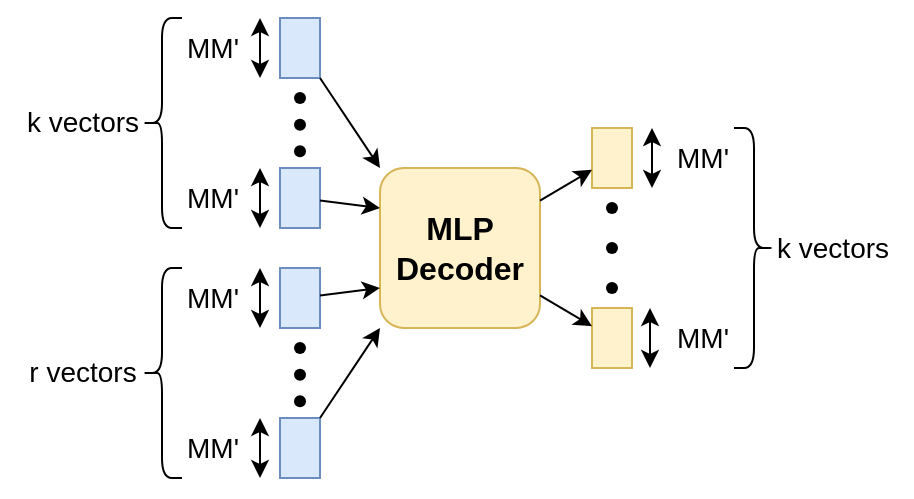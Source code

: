 <mxfile version="22.0.3" type="device">
  <diagram name="第 1 页" id="rIkYchXioQR5bGLsHgtp">
    <mxGraphModel dx="1036" dy="606" grid="1" gridSize="10" guides="1" tooltips="1" connect="1" arrows="1" fold="1" page="1" pageScale="1" pageWidth="827" pageHeight="1169" math="0" shadow="0">
      <root>
        <mxCell id="0" />
        <mxCell id="1" parent="0" />
        <mxCell id="hNFWA10LYT_GjPFSmTfn-1" value="" style="rounded=0;whiteSpace=wrap;html=1;strokeColor=none;" parent="1" vertex="1">
          <mxGeometry x="81" y="40" width="449" height="240" as="geometry" />
        </mxCell>
        <mxCell id="hNFWA10LYT_GjPFSmTfn-2" value="&lt;b&gt;&lt;font style=&quot;font-size: 16px;&quot;&gt;MLP&lt;br&gt;Decoder&lt;/font&gt;&lt;/b&gt;" style="rounded=1;whiteSpace=wrap;html=1;fillColor=#fff2cc;strokeColor=#d6b656;" parent="1" vertex="1">
          <mxGeometry x="270" y="120" width="80" height="80" as="geometry" />
        </mxCell>
        <mxCell id="hNFWA10LYT_GjPFSmTfn-3" value="&lt;font style=&quot;font-size: 14px;&quot;&gt;k vectors&lt;/font&gt;" style="text;html=1;align=center;verticalAlign=middle;resizable=0;points=[];autosize=1;strokeColor=none;fillColor=none;" parent="1" vertex="1">
          <mxGeometry x="80.5" y="82" width="80" height="30" as="geometry" />
        </mxCell>
        <mxCell id="hNFWA10LYT_GjPFSmTfn-4" value="" style="rounded=0;whiteSpace=wrap;html=1;fillColor=#fff2cc;strokeColor=#d6b656;" parent="1" vertex="1">
          <mxGeometry x="376" y="190" width="20" height="30" as="geometry" />
        </mxCell>
        <mxCell id="hNFWA10LYT_GjPFSmTfn-5" value="" style="shape=waypoint;sketch=0;fillStyle=solid;size=6;pointerEvents=1;points=[];fillColor=none;resizable=0;rotatable=0;perimeter=centerPerimeter;snapToPoint=1;" parent="1" vertex="1">
          <mxGeometry x="376" y="130" width="20" height="20" as="geometry" />
        </mxCell>
        <mxCell id="hNFWA10LYT_GjPFSmTfn-6" value="" style="shape=waypoint;sketch=0;fillStyle=solid;size=6;pointerEvents=1;points=[];fillColor=none;resizable=0;rotatable=0;perimeter=centerPerimeter;snapToPoint=1;" parent="1" vertex="1">
          <mxGeometry x="376" y="150" width="20" height="20" as="geometry" />
        </mxCell>
        <mxCell id="hNFWA10LYT_GjPFSmTfn-7" value="" style="shape=waypoint;sketch=0;fillStyle=solid;size=6;pointerEvents=1;points=[];fillColor=none;resizable=0;rotatable=0;perimeter=centerPerimeter;snapToPoint=1;" parent="1" vertex="1">
          <mxGeometry x="376" y="170" width="20" height="20" as="geometry" />
        </mxCell>
        <mxCell id="hNFWA10LYT_GjPFSmTfn-8" value="&lt;font style=&quot;font-size: 14px;&quot;&gt;k vectors&lt;/font&gt;" style="text;html=1;align=center;verticalAlign=middle;resizable=0;points=[];autosize=1;strokeColor=none;fillColor=none;" parent="1" vertex="1">
          <mxGeometry x="456" y="145" width="80" height="30" as="geometry" />
        </mxCell>
        <mxCell id="hNFWA10LYT_GjPFSmTfn-9" value="" style="endArrow=classic;startArrow=classic;html=1;rounded=0;" parent="1" edge="1">
          <mxGeometry width="50" height="50" relative="1" as="geometry">
            <mxPoint x="405" y="190" as="sourcePoint" />
            <mxPoint x="405" y="220" as="targetPoint" />
          </mxGeometry>
        </mxCell>
        <mxCell id="hNFWA10LYT_GjPFSmTfn-10" value="&lt;span style=&quot;font-size: 14px;&quot;&gt;MM&#39;&lt;/span&gt;" style="text;html=1;align=center;verticalAlign=middle;resizable=0;points=[];autosize=1;strokeColor=none;fillColor=none;" parent="1" vertex="1">
          <mxGeometry x="406" y="190" width="50" height="30" as="geometry" />
        </mxCell>
        <mxCell id="hNFWA10LYT_GjPFSmTfn-11" value="" style="shape=curlyBracket;whiteSpace=wrap;html=1;rounded=1;labelPosition=left;verticalLabelPosition=middle;align=right;verticalAlign=middle;" parent="1" vertex="1">
          <mxGeometry x="151" y="45" width="20" height="105" as="geometry" />
        </mxCell>
        <mxCell id="hNFWA10LYT_GjPFSmTfn-12" value="" style="group" parent="1" vertex="1" connectable="0">
          <mxGeometry x="220" y="200" width="20" height="40" as="geometry" />
        </mxCell>
        <mxCell id="hNFWA10LYT_GjPFSmTfn-13" value="" style="shape=waypoint;sketch=0;fillStyle=solid;size=6;pointerEvents=1;points=[];fillColor=none;resizable=0;rotatable=0;perimeter=centerPerimeter;snapToPoint=1;container=0;" parent="hNFWA10LYT_GjPFSmTfn-12" vertex="1">
          <mxGeometry width="20" height="20" as="geometry" />
        </mxCell>
        <mxCell id="hNFWA10LYT_GjPFSmTfn-14" value="" style="shape=waypoint;sketch=0;fillStyle=solid;size=6;pointerEvents=1;points=[];fillColor=none;resizable=0;rotatable=0;perimeter=centerPerimeter;snapToPoint=1;container=0;" parent="hNFWA10LYT_GjPFSmTfn-12" vertex="1">
          <mxGeometry y="13.333" width="20" height="20" as="geometry" />
        </mxCell>
        <mxCell id="hNFWA10LYT_GjPFSmTfn-15" value="" style="shape=waypoint;sketch=0;fillStyle=solid;size=6;pointerEvents=1;points=[];fillColor=none;resizable=0;rotatable=0;perimeter=centerPerimeter;snapToPoint=1;container=0;" parent="hNFWA10LYT_GjPFSmTfn-12" vertex="1">
          <mxGeometry y="26.667" width="20" height="20" as="geometry" />
        </mxCell>
        <mxCell id="hNFWA10LYT_GjPFSmTfn-16" value="" style="group" parent="1" vertex="1" connectable="0">
          <mxGeometry x="220" y="75" width="20" height="40" as="geometry" />
        </mxCell>
        <mxCell id="hNFWA10LYT_GjPFSmTfn-17" value="" style="shape=waypoint;sketch=0;fillStyle=solid;size=6;pointerEvents=1;points=[];fillColor=none;resizable=0;rotatable=0;perimeter=centerPerimeter;snapToPoint=1;container=0;" parent="hNFWA10LYT_GjPFSmTfn-16" vertex="1">
          <mxGeometry width="20" height="20" as="geometry" />
        </mxCell>
        <mxCell id="hNFWA10LYT_GjPFSmTfn-18" value="" style="shape=waypoint;sketch=0;fillStyle=solid;size=6;pointerEvents=1;points=[];fillColor=none;resizable=0;rotatable=0;perimeter=centerPerimeter;snapToPoint=1;container=0;" parent="hNFWA10LYT_GjPFSmTfn-16" vertex="1">
          <mxGeometry y="13.333" width="20" height="20" as="geometry" />
        </mxCell>
        <mxCell id="hNFWA10LYT_GjPFSmTfn-19" value="" style="shape=waypoint;sketch=0;fillStyle=solid;size=6;pointerEvents=1;points=[];fillColor=none;resizable=0;rotatable=0;perimeter=centerPerimeter;snapToPoint=1;container=0;" parent="hNFWA10LYT_GjPFSmTfn-16" vertex="1">
          <mxGeometry y="26.667" width="20" height="20" as="geometry" />
        </mxCell>
        <mxCell id="hNFWA10LYT_GjPFSmTfn-20" value="" style="group" parent="1" vertex="1" connectable="0">
          <mxGeometry x="160.5" y="45" width="79.5" height="30" as="geometry" />
        </mxCell>
        <mxCell id="hNFWA10LYT_GjPFSmTfn-21" value="" style="rounded=0;whiteSpace=wrap;html=1;fillColor=#dae8fc;strokeColor=#6c8ebf;container=0;" parent="hNFWA10LYT_GjPFSmTfn-20" vertex="1">
          <mxGeometry x="59.5" width="20" height="30" as="geometry" />
        </mxCell>
        <mxCell id="hNFWA10LYT_GjPFSmTfn-22" value="" style="endArrow=classic;startArrow=classic;html=1;rounded=0;" parent="hNFWA10LYT_GjPFSmTfn-20" edge="1">
          <mxGeometry width="50" height="50" relative="1" as="geometry">
            <mxPoint x="49.5" y="30" as="sourcePoint" />
            <mxPoint x="49.5" as="targetPoint" />
          </mxGeometry>
        </mxCell>
        <mxCell id="hNFWA10LYT_GjPFSmTfn-23" value="&lt;span style=&quot;font-size: 14px;&quot;&gt;MM&#39;&lt;/span&gt;" style="text;html=1;align=center;verticalAlign=middle;resizable=0;points=[];autosize=1;strokeColor=none;fillColor=none;container=0;" parent="hNFWA10LYT_GjPFSmTfn-20" vertex="1">
          <mxGeometry width="50" height="30" as="geometry" />
        </mxCell>
        <mxCell id="hNFWA10LYT_GjPFSmTfn-24" value="" style="group" parent="1" vertex="1" connectable="0">
          <mxGeometry x="160.5" y="120" width="79.5" height="30" as="geometry" />
        </mxCell>
        <mxCell id="hNFWA10LYT_GjPFSmTfn-25" value="" style="rounded=0;whiteSpace=wrap;html=1;fillColor=#dae8fc;strokeColor=#6c8ebf;container=0;" parent="hNFWA10LYT_GjPFSmTfn-24" vertex="1">
          <mxGeometry x="59.5" width="20" height="30" as="geometry" />
        </mxCell>
        <mxCell id="hNFWA10LYT_GjPFSmTfn-26" value="" style="endArrow=classic;startArrow=classic;html=1;rounded=0;" parent="hNFWA10LYT_GjPFSmTfn-24" edge="1">
          <mxGeometry width="50" height="50" relative="1" as="geometry">
            <mxPoint x="49.5" y="30" as="sourcePoint" />
            <mxPoint x="49.5" as="targetPoint" />
          </mxGeometry>
        </mxCell>
        <mxCell id="hNFWA10LYT_GjPFSmTfn-27" value="&lt;span style=&quot;font-size: 14px;&quot;&gt;MM&#39;&lt;/span&gt;" style="text;html=1;align=center;verticalAlign=middle;resizable=0;points=[];autosize=1;strokeColor=none;fillColor=none;container=0;" parent="hNFWA10LYT_GjPFSmTfn-24" vertex="1">
          <mxGeometry width="50" height="30" as="geometry" />
        </mxCell>
        <mxCell id="hNFWA10LYT_GjPFSmTfn-28" value="" style="group" parent="1" vertex="1" connectable="0">
          <mxGeometry x="160.5" y="170" width="79.5" height="30" as="geometry" />
        </mxCell>
        <mxCell id="hNFWA10LYT_GjPFSmTfn-29" value="" style="rounded=0;whiteSpace=wrap;html=1;fillColor=#dae8fc;strokeColor=#6c8ebf;container=0;" parent="hNFWA10LYT_GjPFSmTfn-28" vertex="1">
          <mxGeometry x="59.5" width="20" height="30" as="geometry" />
        </mxCell>
        <mxCell id="hNFWA10LYT_GjPFSmTfn-30" value="" style="endArrow=classic;startArrow=classic;html=1;rounded=0;" parent="hNFWA10LYT_GjPFSmTfn-28" edge="1">
          <mxGeometry width="50" height="50" relative="1" as="geometry">
            <mxPoint x="49.5" y="30" as="sourcePoint" />
            <mxPoint x="49.5" as="targetPoint" />
          </mxGeometry>
        </mxCell>
        <mxCell id="hNFWA10LYT_GjPFSmTfn-31" value="&lt;span style=&quot;font-size: 14px;&quot;&gt;MM&#39;&lt;/span&gt;" style="text;html=1;align=center;verticalAlign=middle;resizable=0;points=[];autosize=1;strokeColor=none;fillColor=none;container=0;" parent="hNFWA10LYT_GjPFSmTfn-28" vertex="1">
          <mxGeometry width="50" height="30" as="geometry" />
        </mxCell>
        <mxCell id="hNFWA10LYT_GjPFSmTfn-32" value="" style="group" parent="1" vertex="1" connectable="0">
          <mxGeometry x="160.5" y="245" width="79.5" height="30" as="geometry" />
        </mxCell>
        <mxCell id="hNFWA10LYT_GjPFSmTfn-33" value="" style="rounded=0;whiteSpace=wrap;html=1;fillColor=#dae8fc;strokeColor=#6c8ebf;container=0;" parent="hNFWA10LYT_GjPFSmTfn-32" vertex="1">
          <mxGeometry x="59.5" width="20" height="30" as="geometry" />
        </mxCell>
        <mxCell id="hNFWA10LYT_GjPFSmTfn-34" value="" style="endArrow=classic;startArrow=classic;html=1;rounded=0;" parent="hNFWA10LYT_GjPFSmTfn-32" edge="1">
          <mxGeometry width="50" height="50" relative="1" as="geometry">
            <mxPoint x="49.5" y="30" as="sourcePoint" />
            <mxPoint x="49.5" as="targetPoint" />
          </mxGeometry>
        </mxCell>
        <mxCell id="hNFWA10LYT_GjPFSmTfn-35" value="&lt;span style=&quot;font-size: 14px;&quot;&gt;MM&#39;&lt;/span&gt;" style="text;html=1;align=center;verticalAlign=middle;resizable=0;points=[];autosize=1;strokeColor=none;fillColor=none;container=0;" parent="hNFWA10LYT_GjPFSmTfn-32" vertex="1">
          <mxGeometry width="50" height="30" as="geometry" />
        </mxCell>
        <mxCell id="hNFWA10LYT_GjPFSmTfn-36" value="&lt;font style=&quot;font-size: 14px;&quot;&gt;r vectors&lt;/font&gt;" style="text;html=1;align=center;verticalAlign=middle;resizable=0;points=[];autosize=1;strokeColor=none;fillColor=none;" parent="1" vertex="1">
          <mxGeometry x="80.5" y="207" width="80" height="30" as="geometry" />
        </mxCell>
        <mxCell id="hNFWA10LYT_GjPFSmTfn-37" value="" style="shape=curlyBracket;whiteSpace=wrap;html=1;rounded=1;labelPosition=left;verticalLabelPosition=middle;align=right;verticalAlign=middle;" parent="1" vertex="1">
          <mxGeometry x="151" y="170" width="20" height="105" as="geometry" />
        </mxCell>
        <mxCell id="hNFWA10LYT_GjPFSmTfn-38" value="" style="rounded=0;whiteSpace=wrap;html=1;fillColor=#fff2cc;strokeColor=#d6b656;" parent="1" vertex="1">
          <mxGeometry x="376" y="100" width="20" height="30" as="geometry" />
        </mxCell>
        <mxCell id="hNFWA10LYT_GjPFSmTfn-39" value="" style="endArrow=classic;startArrow=classic;html=1;rounded=0;" parent="1" edge="1">
          <mxGeometry width="50" height="50" relative="1" as="geometry">
            <mxPoint x="406" y="100" as="sourcePoint" />
            <mxPoint x="406" y="130" as="targetPoint" />
          </mxGeometry>
        </mxCell>
        <mxCell id="hNFWA10LYT_GjPFSmTfn-40" value="&lt;span style=&quot;font-size: 14px;&quot;&gt;MM&#39;&lt;/span&gt;" style="text;html=1;align=center;verticalAlign=middle;resizable=0;points=[];autosize=1;strokeColor=none;fillColor=none;" parent="1" vertex="1">
          <mxGeometry x="406" y="100" width="50" height="30" as="geometry" />
        </mxCell>
        <mxCell id="hNFWA10LYT_GjPFSmTfn-41" value="" style="shape=curlyBracket;whiteSpace=wrap;html=1;rounded=1;flipH=1;labelPosition=right;verticalLabelPosition=middle;align=left;verticalAlign=middle;" parent="1" vertex="1">
          <mxGeometry x="447" y="100" width="20" height="120" as="geometry" />
        </mxCell>
        <mxCell id="hNFWA10LYT_GjPFSmTfn-42" value="" style="endArrow=classic;html=1;rounded=0;entryX=0;entryY=0;entryDx=0;entryDy=0;" parent="1" source="hNFWA10LYT_GjPFSmTfn-21" target="hNFWA10LYT_GjPFSmTfn-2" edge="1">
          <mxGeometry width="50" height="50" relative="1" as="geometry">
            <mxPoint x="110" y="80" as="sourcePoint" />
            <mxPoint x="270" y="140" as="targetPoint" />
          </mxGeometry>
        </mxCell>
        <mxCell id="hNFWA10LYT_GjPFSmTfn-43" value="" style="endArrow=classic;html=1;rounded=0;entryX=0;entryY=0.25;entryDx=0;entryDy=0;" parent="1" source="hNFWA10LYT_GjPFSmTfn-25" target="hNFWA10LYT_GjPFSmTfn-2" edge="1">
          <mxGeometry width="50" height="50" relative="1" as="geometry">
            <mxPoint x="250" y="70" as="sourcePoint" />
            <mxPoint x="300" y="160" as="targetPoint" />
          </mxGeometry>
        </mxCell>
        <mxCell id="hNFWA10LYT_GjPFSmTfn-44" value="" style="endArrow=classic;html=1;rounded=0;entryX=0;entryY=0.75;entryDx=0;entryDy=0;" parent="1" source="hNFWA10LYT_GjPFSmTfn-29" target="hNFWA10LYT_GjPFSmTfn-2" edge="1">
          <mxGeometry width="50" height="50" relative="1" as="geometry">
            <mxPoint x="250" y="148" as="sourcePoint" />
            <mxPoint x="276" y="157" as="targetPoint" />
          </mxGeometry>
        </mxCell>
        <mxCell id="hNFWA10LYT_GjPFSmTfn-45" value="" style="endArrow=classic;html=1;rounded=0;entryX=0;entryY=1;entryDx=0;entryDy=0;" parent="1" source="hNFWA10LYT_GjPFSmTfn-33" target="hNFWA10LYT_GjPFSmTfn-2" edge="1">
          <mxGeometry width="50" height="50" relative="1" as="geometry">
            <mxPoint x="260" y="158" as="sourcePoint" />
            <mxPoint x="286" y="167" as="targetPoint" />
          </mxGeometry>
        </mxCell>
        <mxCell id="hNFWA10LYT_GjPFSmTfn-46" value="" style="endArrow=classic;html=1;rounded=0;" parent="1" source="hNFWA10LYT_GjPFSmTfn-2" target="hNFWA10LYT_GjPFSmTfn-38" edge="1">
          <mxGeometry width="50" height="50" relative="1" as="geometry">
            <mxPoint x="270" y="168" as="sourcePoint" />
            <mxPoint x="296" y="177" as="targetPoint" />
          </mxGeometry>
        </mxCell>
        <mxCell id="hNFWA10LYT_GjPFSmTfn-47" value="" style="endArrow=classic;html=1;rounded=0;" parent="1" source="hNFWA10LYT_GjPFSmTfn-2" target="hNFWA10LYT_GjPFSmTfn-4" edge="1">
          <mxGeometry width="50" height="50" relative="1" as="geometry">
            <mxPoint x="343" y="155" as="sourcePoint" />
            <mxPoint x="386" y="131" as="targetPoint" />
          </mxGeometry>
        </mxCell>
      </root>
    </mxGraphModel>
  </diagram>
</mxfile>
